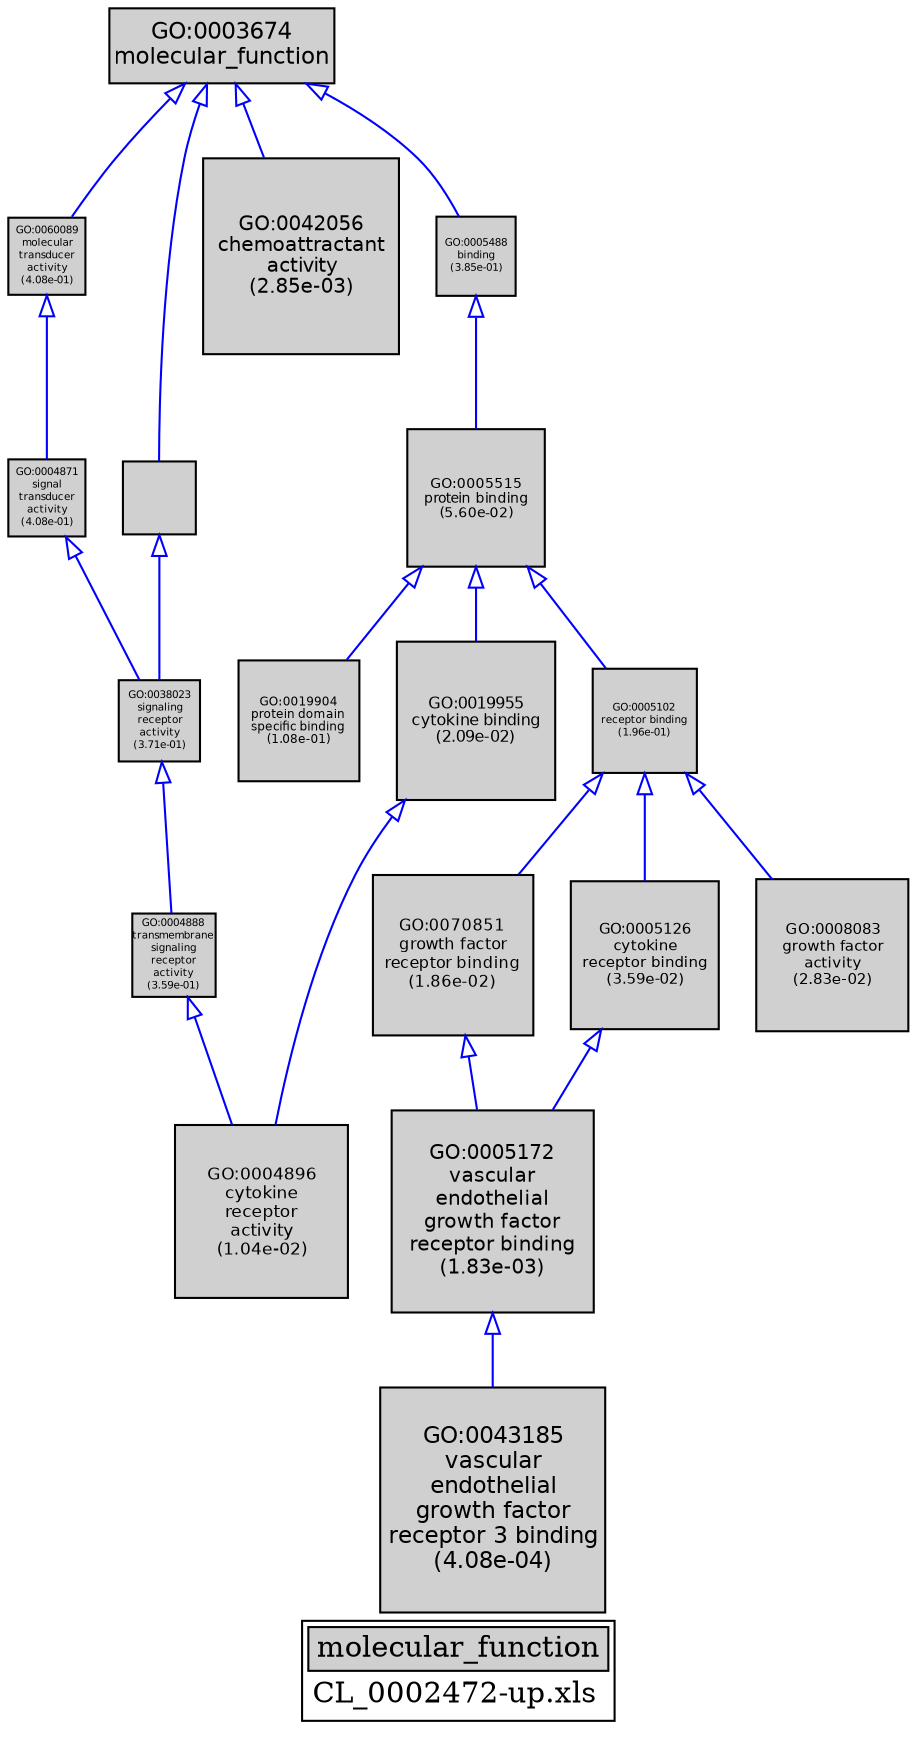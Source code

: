 digraph "molecular_function" {
graph [ bgcolor = "#FFFFFF", label = <<TABLE COLOR="black" BGCOLOR="white"><TR><TD COLSPAN="2" BGCOLOR="#D0D0D0"><FONT COLOR="black">molecular_function</FONT></TD></TR><TR><TD BORDER="0">CL_0002472-up.xls</TD></TR></TABLE>> ];
node [ fontname = "Helvetica" ];

subgraph "nodes" {

node [ style = "filled", fixedsize = "true", width = 1, shape = "box", fontsize = 9, fillcolor = "#D0D0D0", fontcolor = "black", color = "black" ];

"GO:0003674" [ URL = "#GO:0003674", label = <<TABLE BORDER="0"><TR><TD>GO:0003674<BR/>molecular_function</TD></TR></TABLE>>, width = 1.5, shape = "box", fontsize = 10.8 ];
"GO:0005172" [ URL = "#GO:0005172", label = <<TABLE BORDER="0"><TR><TD>GO:0005172<BR/>vascular<BR/>endothelial<BR/>growth factor<BR/>receptor binding<BR/>(1.83e-03)</TD></TR></TABLE>>, width = 1.34850353385, shape = "box", fontsize = 9.70922544369, height = 1.34850353385 ];
"GO:0060089" [ URL = "#GO:0060089", label = <<TABLE BORDER="0"><TR><TD>GO:0060089<BR/>molecular<BR/>transducer<BR/>activity<BR/>(4.08e-01)</TD></TR></TABLE>>, width = 0.516889728371, shape = "box", fontsize = 5.0, height = 0.516889728371 ];
"GO:0005515" [ URL = "#GO:0005515", label = <<TABLE BORDER="0"><TR><TD>GO:0005515<BR/>protein binding<BR/>(5.60e-02)</TD></TR></TABLE>>, width = 0.91515284775, shape = "box", fontsize = 6.5891005038, height = 0.91515284775 ];
"GO:0019904" [ URL = "#GO:0019904", label = <<TABLE BORDER="0"><TR><TD>GO:0019904<BR/>protein domain<BR/>specific binding<BR/>(1.08e-01)</TD></TR></TABLE>>, width = 0.806060115452, shape = "box", fontsize = 5.80363283126, height = 0.806060115452 ];
"GO:0070851" [ URL = "#GO:0070851", label = <<TABLE BORDER="0"><TR><TD>GO:0070851<BR/>growth factor<BR/>receptor binding<BR/>(1.86e-02)</TD></TR></TABLE>>, width = 1.07374385154, shape = "box", fontsize = 7.73095573106, height = 1.07374385154 ];
"GO:0004872" [ URL = "#GO:0004872", label = "", width = 0.491127150986, shape = "box", height = 0.491127150986 ];
"GO:0038023" [ URL = "#GO:0038023", label = <<TABLE BORDER="0"><TR><TD>GO:0038023<BR/>signaling<BR/>receptor<BR/>activity<BR/>(3.71e-01)</TD></TR></TABLE>>, width = 0.542819382663, shape = "box", fontsize = 5.0, height = 0.542819382663 ];
"GO:0005126" [ URL = "#GO:0005126", label = <<TABLE BORDER="0"><TR><TD>GO:0005126<BR/>cytokine<BR/>receptor binding<BR/>(3.59e-02)</TD></TR></TABLE>>, width = 0.982439880613, shape = "box", fontsize = 7.07356714041, height = 0.982439880613 ];
"GO:0004871" [ URL = "#GO:0004871", label = <<TABLE BORDER="0"><TR><TD>GO:0004871<BR/>signal<BR/>transducer<BR/>activity<BR/>(4.08e-01)</TD></TR></TABLE>>, width = 0.516889728371, shape = "box", fontsize = 5.0, height = 0.516889728371 ];
"GO:0043185" [ URL = "#GO:0043185", label = <<TABLE BORDER="0"><TR><TD>GO:0043185<BR/>vascular<BR/>endothelial<BR/>growth factor<BR/>receptor 3 binding<BR/>(4.08e-04)</TD></TR></TABLE>>, width = 1.5, shape = "box", fontsize = 10.8, height = 1.5 ];
"GO:0004896" [ URL = "#GO:0004896", label = <<TABLE BORDER="0"><TR><TD>GO:0004896<BR/>cytokine<BR/>receptor<BR/>activity<BR/>(1.04e-02)</TD></TR></TABLE>>, width = 1.14954160113, shape = "box", fontsize = 8.27669952813, height = 1.14954160113 ];
"GO:0042056" [ URL = "#GO:0042056", label = <<TABLE BORDER="0"><TR><TD>GO:0042056<BR/>chemoattractant<BR/>activity<BR/>(2.85e-03)</TD></TR></TABLE>>, width = 1.30067367213, shape = "box", fontsize = 9.36485043931, height = 1.30067367213 ];
"GO:0019955" [ URL = "#GO:0019955", label = <<TABLE BORDER="0"><TR><TD>GO:0019955<BR/>cytokine binding<BR/>(2.09e-02)</TD></TR></TABLE>>, width = 1.05864379271, shape = "box", fontsize = 7.6222353075, height = 1.05864379271 ];
"GO:0005488" [ URL = "#GO:0005488", label = <<TABLE BORDER="0"><TR><TD>GO:0005488<BR/>binding<BR/>(3.85e-01)</TD></TR></TABLE>>, width = 0.532842322416, shape = "box", fontsize = 5.0, height = 0.532842322416 ];
"GO:0008083" [ URL = "#GO:0008083", label = <<TABLE BORDER="0"><TR><TD>GO:0008083<BR/>growth factor<BR/>activity<BR/>(2.83e-02)</TD></TR></TABLE>>, width = 1.01654580613, shape = "box", fontsize = 7.31912980415, height = 1.01654580613 ];
"GO:0005102" [ URL = "#GO:0005102", label = <<TABLE BORDER="0"><TR><TD>GO:0005102<BR/>receptor binding<BR/>(1.96e-01)</TD></TR></TABLE>>, width = 0.691141691677, shape = "box", fontsize = 5.0, height = 0.691141691677 ];
"GO:0004888" [ URL = "#GO:0004888", label = <<TABLE BORDER="0"><TR><TD>GO:0004888<BR/>transmembrane<BR/>signaling<BR/>receptor<BR/>activity<BR/>(3.59e-01)</TD></TR></TABLE>>, width = 0.551373990427, shape = "box", fontsize = 5.0, height = 0.551373990427 ];
}
subgraph "edges" {


edge [ dir = "back", weight = 1 ];
subgraph "regulates" {


edge [ color = "cyan", arrowtail = "none" ];
subgraph "positive" {


edge [ color = "green", arrowtail = "vee" ];
}
subgraph "negative" {


edge [ color = "red", arrowtail = "tee" ];
}
}
subgraph "part_of" {


edge [ color = "purple", arrowtail = "diamond", weight = 2.5 ];
}
subgraph "is_a" {


edge [ color = "blue", arrowtail = "empty", weight = 5.0 ];
"GO:0004871" -> "GO:0038023";
"GO:0005515" -> "GO:0019955";
"GO:0003674" -> "GO:0004872";
"GO:0004872" -> "GO:0038023";
"GO:0003674" -> "GO:0042056";
"GO:0005488" -> "GO:0005515";
"GO:0005102" -> "GO:0070851";
"GO:0070851" -> "GO:0005172";
"GO:0038023" -> "GO:0004888";
"GO:0019955" -> "GO:0004896";
"GO:0003674" -> "GO:0060089";
"GO:0005126" -> "GO:0005172";
"GO:0005515" -> "GO:0019904";
"GO:0060089" -> "GO:0004871";
"GO:0003674" -> "GO:0005488";
"GO:0005102" -> "GO:0008083";
"GO:0005102" -> "GO:0005126";
"GO:0004888" -> "GO:0004896";
"GO:0005515" -> "GO:0005102";
"GO:0005172" -> "GO:0043185";
}
}
}
